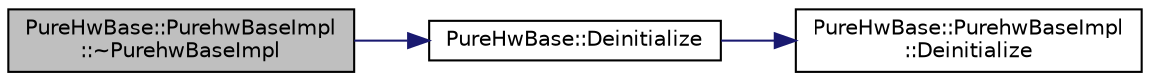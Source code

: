 digraph "PureHwBase::PurehwBaseImpl::~PurehwBaseImpl"
{
 // LATEX_PDF_SIZE
  edge [fontname="Helvetica",fontsize="10",labelfontname="Helvetica",labelfontsize="10"];
  node [fontname="Helvetica",fontsize="10",shape=record];
  rankdir="LR";
  Node1 [label="PureHwBase::PurehwBaseImpl\l::~PurehwBaseImpl",height=0.2,width=0.4,color="black", fillcolor="grey75", style="filled", fontcolor="black",tooltip=" "];
  Node1 -> Node2 [color="midnightblue",fontsize="10",style="solid",fontname="Helvetica"];
  Node2 [label="PureHwBase::Deinitialize",height=0.2,width=0.4,color="black", fillcolor="white", style="filled",URL="$class_pure_hw_base.html#a53dec608f1ff4d6dc62bc536036c20af",tooltip="Deinitializes the instance."];
  Node2 -> Node3 [color="midnightblue",fontsize="10",style="solid",fontname="Helvetica"];
  Node3 [label="PureHwBase::PurehwBaseImpl\l::Deinitialize",height=0.2,width=0.4,color="black", fillcolor="white", style="filled",URL="$class_pure_hw_base_1_1_purehw_base_impl.html#aafd9924aaa5d0fc5c6d78356981c4c8c",tooltip="Deinitializes the instance."];
}
